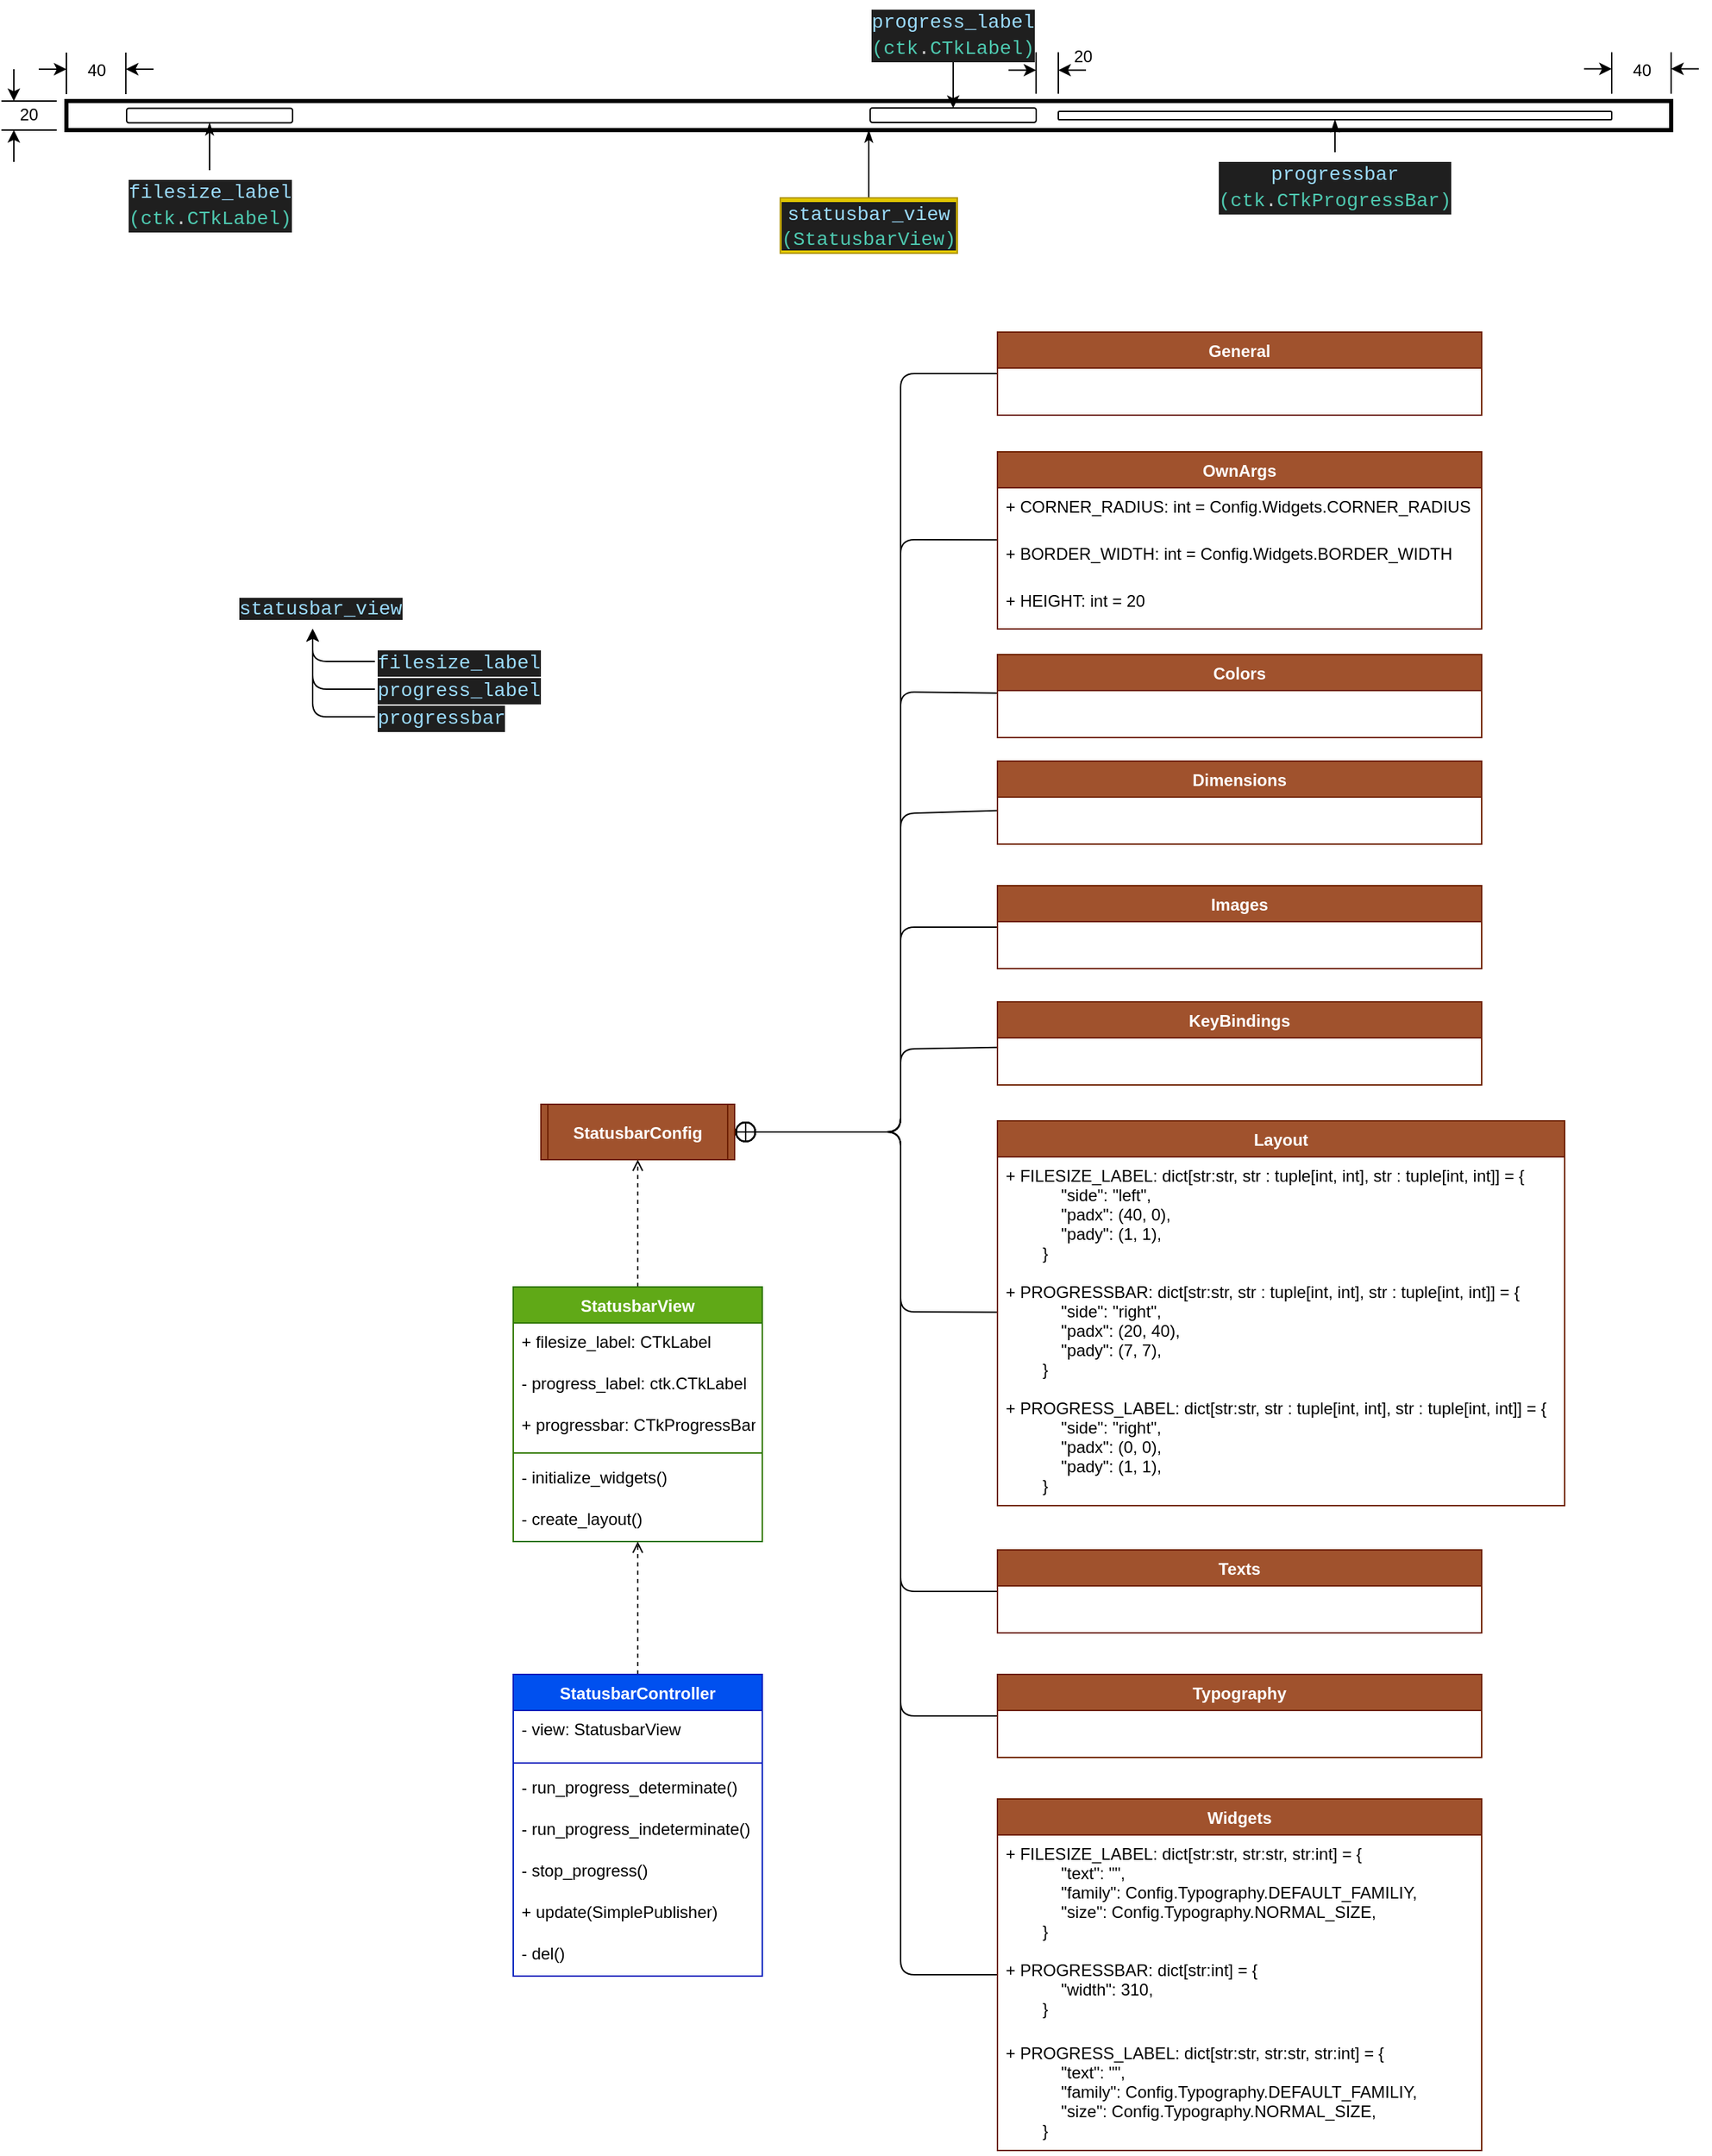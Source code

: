 <mxfile>
    <diagram id="DgEz2Nre6y0FbyL9fLqx" name="Page-1">
        <mxGraphModel dx="11768" dy="-6302" grid="1" gridSize="10" guides="1" tooltips="1" connect="1" arrows="1" fold="1" page="1" pageScale="1" pageWidth="1169" pageHeight="827" math="0" shadow="0">
            <root>
                <mxCell id="0"/>
                <mxCell id="1" parent="0"/>
                <mxCell id="2" value="" style="rounded=0;whiteSpace=wrap;html=1;strokeWidth=3;" parent="1" vertex="1">
                    <mxGeometry x="-8122.99" y="8353" width="1160" height="21" as="geometry"/>
                </mxCell>
                <mxCell id="3" value="" style="rounded=1;whiteSpace=wrap;html=1;" parent="1" vertex="1">
                    <mxGeometry x="-8079.49" y="8358.25" width="120" height="10.5" as="geometry"/>
                </mxCell>
                <mxCell id="4" value="" style="rounded=1;whiteSpace=wrap;html=1;" parent="1" vertex="1">
                    <mxGeometry x="-7406" y="8360.5" width="400" height="6" as="geometry"/>
                </mxCell>
                <mxCell id="5" style="edgeStyle=none;html=1;entryX=0.5;entryY=1;entryDx=0;entryDy=0;startArrow=none;startFill=0;endArrow=classicThin;endFill=1;" parent="1" source="6" target="2" edge="1">
                    <mxGeometry relative="1" as="geometry"/>
                </mxCell>
                <mxCell id="6" value="&lt;div style=&quot;color: rgb(204, 204, 204); background-color: rgb(31, 31, 31); font-family: Consolas, &amp;quot;Courier New&amp;quot;, monospace; font-size: 14px; line-height: 19px;&quot;&gt;&lt;span style=&quot;color: #9cdcfe;&quot;&gt;statusbar_view&lt;/span&gt;&lt;/div&gt;&lt;span style=&quot;color: rgb(78, 201, 176); font-family: Consolas, &amp;quot;Courier New&amp;quot;, monospace; font-size: 14px; background-color: rgb(31, 31, 31);&quot;&gt;(&lt;/span&gt;&lt;span style=&quot;color: rgb(78, 201, 176); background-color: rgb(31, 31, 31); font-family: Consolas, &amp;quot;Courier New&amp;quot;, monospace; font-size: 14px;&quot;&gt;StatusbarView)&lt;/span&gt;&lt;span style=&quot;color: rgb(78, 201, 176); font-family: Consolas, &amp;quot;Courier New&amp;quot;, monospace; font-size: 14px; background-color: rgb(31, 31, 31);&quot;&gt;&lt;br&gt;&lt;/span&gt;" style="text;html=1;strokeColor=#B09500;fillColor=#e3c800;align=center;verticalAlign=middle;whiteSpace=wrap;rounded=0;fontColor=#000000;" parent="1" vertex="1">
                    <mxGeometry x="-7606.99" y="8423" width="127.99" height="40" as="geometry"/>
                </mxCell>
                <mxCell id="7" style="edgeStyle=none;html=1;entryX=0.5;entryY=1;entryDx=0;entryDy=0;startArrow=none;startFill=0;endArrow=classicThin;endFill=1;" parent="1" source="8" target="3" edge="1">
                    <mxGeometry relative="1" as="geometry"/>
                </mxCell>
                <mxCell id="8" value="&lt;div style=&quot;color: rgb(204, 204, 204); background-color: rgb(31, 31, 31); font-family: Consolas, &amp;quot;Courier New&amp;quot;, monospace; font-weight: normal; font-size: 14px; line-height: 19px;&quot;&gt;&lt;div&gt;&lt;span style=&quot;color: #9cdcfe;&quot;&gt;filesize_label&lt;/span&gt;&lt;/div&gt;&lt;div&gt;&lt;span style=&quot;color: #4ec9b0;&quot;&gt;(ctk&lt;/span&gt;&lt;span style=&quot;color: #cccccc;&quot;&gt;.&lt;/span&gt;&lt;span style=&quot;color: #4ec9b0;&quot;&gt;CTkLabel)&lt;/span&gt;&lt;/div&gt;&lt;/div&gt;" style="text;whiteSpace=wrap;html=1;align=center;" parent="1" vertex="1">
                    <mxGeometry x="-8079.49" y="8403" width="120" height="40" as="geometry"/>
                </mxCell>
                <mxCell id="9" style="edgeStyle=none;html=1;entryX=0.5;entryY=1;entryDx=0;entryDy=0;startArrow=none;startFill=0;endArrow=classicThin;endFill=1;" parent="1" source="10" target="4" edge="1">
                    <mxGeometry relative="1" as="geometry"/>
                </mxCell>
                <mxCell id="10" value="&lt;div style=&quot;background-color: rgb(31, 31, 31); font-family: Consolas, &amp;quot;Courier New&amp;quot;, monospace; font-weight: normal; font-size: 14px; line-height: 19px;&quot;&gt;&lt;div style=&quot;color: rgb(204, 204, 204);&quot;&gt;&lt;span style=&quot;color: #9cdcfe;&quot;&gt;progressbar&lt;/span&gt;&lt;/div&gt;&lt;div style=&quot;&quot;&gt;&lt;span style=&quot;color: rgb(78, 201, 176);&quot;&gt;(ctk&lt;/span&gt;&lt;span style=&quot;color: rgb(204, 204, 204);&quot;&gt;.&lt;/span&gt;&lt;span style=&quot;color: rgb(78, 201, 176);&quot;&gt;CTkProgressBar)&lt;/span&gt;&lt;/div&gt;&lt;/div&gt;" style="text;whiteSpace=wrap;html=1;align=center;" parent="1" vertex="1">
                    <mxGeometry x="-7286" y="8390" width="160" height="40" as="geometry"/>
                </mxCell>
                <mxCell id="11" value="" style="rounded=1;whiteSpace=wrap;html=1;" parent="1" vertex="1">
                    <mxGeometry x="-7542" y="8358" width="120" height="10.5" as="geometry"/>
                </mxCell>
                <mxCell id="12" style="edgeStyle=none;html=1;entryX=0.5;entryY=0;entryDx=0;entryDy=0;" parent="1" source="13" target="11" edge="1">
                    <mxGeometry relative="1" as="geometry"/>
                </mxCell>
                <mxCell id="13" value="&lt;div style=&quot;color: rgb(204, 204, 204); background-color: rgb(31, 31, 31); font-family: Consolas, &amp;quot;Courier New&amp;quot;, monospace; font-weight: normal; font-size: 14px; line-height: 19px;&quot;&gt;&lt;div&gt;&lt;span style=&quot;color: #9cdcfe;&quot;&gt;progress_label&lt;/span&gt;&lt;/div&gt;&lt;div&gt;&lt;span style=&quot;color: #4ec9b0;&quot;&gt;(ctk&lt;/span&gt;&lt;span style=&quot;color: #cccccc;&quot;&gt;.&lt;/span&gt;&lt;span style=&quot;color: #4ec9b0;&quot;&gt;CTkLabel)&lt;/span&gt;&lt;/div&gt;&lt;/div&gt;" style="text;whiteSpace=wrap;html=1;align=center;" parent="1" vertex="1">
                    <mxGeometry x="-7542.0" y="8280" width="120" height="40" as="geometry"/>
                </mxCell>
                <mxCell id="14" value="" style="endArrow=none;html=1;" parent="1" edge="1">
                    <mxGeometry width="50" height="50" relative="1" as="geometry">
                        <mxPoint x="-8170" y="8353" as="sourcePoint"/>
                        <mxPoint x="-8130" y="8353" as="targetPoint"/>
                    </mxGeometry>
                </mxCell>
                <mxCell id="15" value="" style="endArrow=none;html=1;" parent="1" edge="1">
                    <mxGeometry width="50" height="50" relative="1" as="geometry">
                        <mxPoint x="-8170" y="8374" as="sourcePoint"/>
                        <mxPoint x="-8130" y="8374" as="targetPoint"/>
                    </mxGeometry>
                </mxCell>
                <mxCell id="16" value="" style="endArrow=classic;html=1;" parent="1" edge="1">
                    <mxGeometry width="50" height="50" relative="1" as="geometry">
                        <mxPoint x="-8161" y="8330" as="sourcePoint"/>
                        <mxPoint x="-8161" y="8353" as="targetPoint"/>
                    </mxGeometry>
                </mxCell>
                <mxCell id="17" value="" style="endArrow=classic;html=1;" parent="1" edge="1">
                    <mxGeometry width="50" height="50" relative="1" as="geometry">
                        <mxPoint x="-8161" y="8397" as="sourcePoint"/>
                        <mxPoint x="-8161" y="8374" as="targetPoint"/>
                    </mxGeometry>
                </mxCell>
                <mxCell id="18" value="20" style="text;html=1;strokeColor=none;fillColor=none;align=center;verticalAlign=middle;whiteSpace=wrap;rounded=0;" parent="1" vertex="1">
                    <mxGeometry x="-8165" y="8352.5" width="30" height="21.5" as="geometry"/>
                </mxCell>
                <mxCell id="19" value="" style="endArrow=none;html=1;" edge="1" parent="1">
                    <mxGeometry width="50" height="50" relative="1" as="geometry">
                        <mxPoint x="-8122.99" y="8318" as="sourcePoint"/>
                        <mxPoint x="-8122.99" y="8348" as="targetPoint"/>
                    </mxGeometry>
                </mxCell>
                <mxCell id="20" value="" style="endArrow=none;html=1;" edge="1" parent="1">
                    <mxGeometry width="50" height="50" relative="1" as="geometry">
                        <mxPoint x="-8080.06" y="8318" as="sourcePoint"/>
                        <mxPoint x="-8080.06" y="8348" as="targetPoint"/>
                    </mxGeometry>
                </mxCell>
                <mxCell id="21" value="" style="endArrow=classic;html=1;" edge="1" parent="1">
                    <mxGeometry width="50" height="50" relative="1" as="geometry">
                        <mxPoint x="-8143" y="8330" as="sourcePoint"/>
                        <mxPoint x="-8123" y="8330" as="targetPoint"/>
                    </mxGeometry>
                </mxCell>
                <mxCell id="22" value="" style="endArrow=classic;html=1;" edge="1" parent="1">
                    <mxGeometry width="50" height="50" relative="1" as="geometry">
                        <mxPoint x="-8060" y="8330" as="sourcePoint"/>
                        <mxPoint x="-8080" y="8330" as="targetPoint"/>
                    </mxGeometry>
                </mxCell>
                <mxCell id="23" value="40" style="text;html=1;strokeColor=none;fillColor=none;align=center;verticalAlign=middle;whiteSpace=wrap;rounded=0;" vertex="1" parent="1">
                    <mxGeometry x="-8116" y="8320" width="30" height="21.5" as="geometry"/>
                </mxCell>
                <mxCell id="24" value="" style="endArrow=none;html=1;" edge="1" parent="1">
                    <mxGeometry width="50" height="50" relative="1" as="geometry">
                        <mxPoint x="-7422.11" y="8317.75" as="sourcePoint"/>
                        <mxPoint x="-7422.11" y="8347.75" as="targetPoint"/>
                    </mxGeometry>
                </mxCell>
                <mxCell id="25" value="" style="endArrow=none;html=1;" edge="1" parent="1">
                    <mxGeometry width="50" height="50" relative="1" as="geometry">
                        <mxPoint x="-7405.99" y="8317.75" as="sourcePoint"/>
                        <mxPoint x="-7405.99" y="8347.75" as="targetPoint"/>
                    </mxGeometry>
                </mxCell>
                <mxCell id="26" value="" style="endArrow=classic;html=1;" edge="1" parent="1">
                    <mxGeometry width="50" height="50" relative="1" as="geometry">
                        <mxPoint x="-7442" y="8330.69" as="sourcePoint"/>
                        <mxPoint x="-7422" y="8330.69" as="targetPoint"/>
                    </mxGeometry>
                </mxCell>
                <mxCell id="27" value="" style="endArrow=classic;html=1;" edge="1" parent="1">
                    <mxGeometry width="50" height="50" relative="1" as="geometry">
                        <mxPoint x="-7385.99" y="8330.69" as="sourcePoint"/>
                        <mxPoint x="-7405.99" y="8330.69" as="targetPoint"/>
                    </mxGeometry>
                </mxCell>
                <mxCell id="28" value="20" style="text;html=1;strokeColor=none;fillColor=none;align=center;verticalAlign=middle;whiteSpace=wrap;rounded=0;" vertex="1" parent="1">
                    <mxGeometry x="-7403" y="8310" width="30" height="21.5" as="geometry"/>
                </mxCell>
                <mxCell id="29" value="" style="endArrow=none;html=1;" edge="1" parent="1">
                    <mxGeometry width="50" height="50" relative="1" as="geometry">
                        <mxPoint x="-7005.99" y="8317.75" as="sourcePoint"/>
                        <mxPoint x="-7005.99" y="8347.75" as="targetPoint"/>
                    </mxGeometry>
                </mxCell>
                <mxCell id="30" value="" style="endArrow=none;html=1;" edge="1" parent="1">
                    <mxGeometry width="50" height="50" relative="1" as="geometry">
                        <mxPoint x="-6963.06" y="8317.75" as="sourcePoint"/>
                        <mxPoint x="-6963.06" y="8347.75" as="targetPoint"/>
                    </mxGeometry>
                </mxCell>
                <mxCell id="31" value="" style="endArrow=classic;html=1;" edge="1" parent="1">
                    <mxGeometry width="50" height="50" relative="1" as="geometry">
                        <mxPoint x="-7026" y="8329.75" as="sourcePoint"/>
                        <mxPoint x="-7006" y="8329.75" as="targetPoint"/>
                    </mxGeometry>
                </mxCell>
                <mxCell id="32" value="" style="endArrow=classic;html=1;" edge="1" parent="1">
                    <mxGeometry width="50" height="50" relative="1" as="geometry">
                        <mxPoint x="-6943" y="8329.75" as="sourcePoint"/>
                        <mxPoint x="-6963" y="8329.75" as="targetPoint"/>
                    </mxGeometry>
                </mxCell>
                <mxCell id="33" value="40" style="text;html=1;strokeColor=none;fillColor=none;align=center;verticalAlign=middle;whiteSpace=wrap;rounded=0;" vertex="1" parent="1">
                    <mxGeometry x="-6999" y="8319.75" width="30" height="21.5" as="geometry"/>
                </mxCell>
                <mxCell id="82" style="edgeStyle=none;html=1;dashed=1;endArrow=open;endFill=0;" edge="1" parent="1" source="34" target="52">
                    <mxGeometry relative="1" as="geometry"/>
                </mxCell>
                <mxCell id="34" value="StatusbarView" style="swimlane;fontStyle=1;align=center;verticalAlign=top;childLayout=stackLayout;horizontal=1;startSize=26;horizontalStack=0;resizeParent=1;resizeParentMax=0;resizeLast=0;collapsible=1;marginBottom=0;rounded=0;fillColor=#60a917;fontColor=#ffffff;strokeColor=#2D7600;" vertex="1" parent="1">
                    <mxGeometry x="-7800" y="9210" width="180" height="184" as="geometry"/>
                </mxCell>
                <mxCell id="35" value="+ filesize_label: CTkLabel" style="text;strokeColor=none;fillColor=none;align=left;verticalAlign=top;spacingLeft=4;spacingRight=4;overflow=hidden;rotatable=0;points=[[0,0.5],[1,0.5]];portConstraint=eastwest;rounded=0;" vertex="1" parent="34">
                    <mxGeometry y="26" width="180" height="30" as="geometry"/>
                </mxCell>
                <mxCell id="36" value="- progress_label: ctk.CTkLabel" style="text;strokeColor=none;fillColor=none;align=left;verticalAlign=top;spacingLeft=4;spacingRight=4;overflow=hidden;rotatable=0;points=[[0,0.5],[1,0.5]];portConstraint=eastwest;rounded=0;" vertex="1" parent="34">
                    <mxGeometry y="56" width="180" height="30" as="geometry"/>
                </mxCell>
                <mxCell id="46" value="+ progressbar: CTkProgressBar" style="text;strokeColor=none;fillColor=none;align=left;verticalAlign=top;spacingLeft=4;spacingRight=4;overflow=hidden;rotatable=0;points=[[0,0.5],[1,0.5]];portConstraint=eastwest;rounded=0;" vertex="1" parent="34">
                    <mxGeometry y="86" width="180" height="30" as="geometry"/>
                </mxCell>
                <mxCell id="37" value="" style="line;strokeWidth=1;fillColor=none;align=left;verticalAlign=middle;spacingTop=-1;spacingLeft=3;spacingRight=3;rotatable=0;labelPosition=right;points=[];portConstraint=eastwest;strokeColor=inherit;rounded=0;" vertex="1" parent="34">
                    <mxGeometry y="116" width="180" height="8" as="geometry"/>
                </mxCell>
                <mxCell id="38" value="- initialize_widgets()" style="text;strokeColor=none;fillColor=none;align=left;verticalAlign=top;spacingLeft=4;spacingRight=4;overflow=hidden;rotatable=0;points=[[0,0.5],[1,0.5]];portConstraint=eastwest;rounded=0;" vertex="1" parent="34">
                    <mxGeometry y="124" width="180" height="30" as="geometry"/>
                </mxCell>
                <mxCell id="39" value="- create_layout()" style="text;strokeColor=none;fillColor=none;align=left;verticalAlign=top;spacingLeft=4;spacingRight=4;overflow=hidden;rotatable=0;points=[[0,0.5],[1,0.5]];portConstraint=eastwest;rounded=0;" vertex="1" parent="34">
                    <mxGeometry y="154" width="180" height="30" as="geometry"/>
                </mxCell>
                <mxCell id="49" style="edgeStyle=none;html=1;endArrow=open;endFill=0;dashed=1;" edge="1" parent="1" source="40" target="34">
                    <mxGeometry relative="1" as="geometry"/>
                </mxCell>
                <mxCell id="40" value="StatusbarController" style="swimlane;fontStyle=1;align=center;verticalAlign=top;childLayout=stackLayout;horizontal=1;startSize=26;horizontalStack=0;resizeParent=1;resizeParentMax=0;resizeLast=0;collapsible=1;marginBottom=0;rounded=0;fillColor=#0050ef;fontColor=#ffffff;strokeColor=#001DBC;" vertex="1" parent="1">
                    <mxGeometry x="-7800" y="9490" width="180" height="218" as="geometry"/>
                </mxCell>
                <mxCell id="41" value="- view: StatusbarView" style="text;strokeColor=none;fillColor=none;align=left;verticalAlign=top;spacingLeft=4;spacingRight=4;overflow=hidden;rotatable=0;points=[[0,0.5],[1,0.5]];portConstraint=eastwest;rounded=0;" vertex="1" parent="40">
                    <mxGeometry y="26" width="180" height="34" as="geometry"/>
                </mxCell>
                <mxCell id="42" value="" style="line;strokeWidth=1;fillColor=none;align=left;verticalAlign=middle;spacingTop=-1;spacingLeft=3;spacingRight=3;rotatable=0;labelPosition=right;points=[];portConstraint=eastwest;strokeColor=inherit;rounded=0;" vertex="1" parent="40">
                    <mxGeometry y="60" width="180" height="8" as="geometry"/>
                </mxCell>
                <mxCell id="43" value="- run_progress_determinate()" style="text;strokeColor=none;fillColor=none;align=left;verticalAlign=top;spacingLeft=4;spacingRight=4;overflow=hidden;rotatable=0;points=[[0,0.5],[1,0.5]];portConstraint=eastwest;rounded=0;" vertex="1" parent="40">
                    <mxGeometry y="68" width="180" height="30" as="geometry"/>
                </mxCell>
                <mxCell id="47" value="- run_progress_indeterminate()" style="text;strokeColor=none;fillColor=none;align=left;verticalAlign=top;spacingLeft=4;spacingRight=4;overflow=hidden;rotatable=0;points=[[0,0.5],[1,0.5]];portConstraint=eastwest;rounded=0;" vertex="1" parent="40">
                    <mxGeometry y="98" width="180" height="30" as="geometry"/>
                </mxCell>
                <mxCell id="44" value="- stop_progress()" style="text;strokeColor=none;fillColor=none;align=left;verticalAlign=top;spacingLeft=4;spacingRight=4;overflow=hidden;rotatable=0;points=[[0,0.5],[1,0.5]];portConstraint=eastwest;rounded=0;" vertex="1" parent="40">
                    <mxGeometry y="128" width="180" height="30" as="geometry"/>
                </mxCell>
                <mxCell id="45" value="+ update(SimplePublisher)" style="text;strokeColor=none;fillColor=none;align=left;verticalAlign=top;spacingLeft=4;spacingRight=4;overflow=hidden;rotatable=0;points=[[0,0.5],[1,0.5]];portConstraint=eastwest;rounded=0;" vertex="1" parent="40">
                    <mxGeometry y="158" width="180" height="30" as="geometry"/>
                </mxCell>
                <mxCell id="48" value="- del()" style="text;strokeColor=none;fillColor=none;align=left;verticalAlign=top;spacingLeft=4;spacingRight=4;overflow=hidden;rotatable=0;points=[[0,0.5],[1,0.5]];portConstraint=eastwest;rounded=0;" vertex="1" parent="40">
                    <mxGeometry y="188" width="180" height="30" as="geometry"/>
                </mxCell>
                <mxCell id="50" style="edgeStyle=none;html=1;entryX=1;entryY=0.5;entryDx=0;entryDy=0;endArrow=circlePlus;endFill=0;" edge="1" parent="1" source="51" target="52">
                    <mxGeometry relative="1" as="geometry">
                        <Array as="points">
                            <mxPoint x="-7520" y="8550"/>
                            <mxPoint x="-7520" y="9098"/>
                        </Array>
                    </mxGeometry>
                </mxCell>
                <mxCell id="51" value="General" style="swimlane;fontStyle=1;align=center;verticalAlign=top;childLayout=stackLayout;horizontal=1;startSize=26;horizontalStack=0;resizeParent=1;resizeParentMax=0;resizeLast=0;collapsible=1;marginBottom=0;rounded=0;fillColor=#a0522d;fontColor=#ffffff;strokeColor=#6D1F00;" vertex="1" parent="1">
                    <mxGeometry x="-7450" y="8520" width="350" height="60" as="geometry"/>
                </mxCell>
                <mxCell id="52" value="StatusbarConfig" style="shape=process2;fixedSize=1;size=5;fontStyle=1;fillColor=#a0522d;fontColor=#ffffff;strokeColor=#6D1F00;" vertex="1" parent="1">
                    <mxGeometry x="-7780" y="9078" width="140" height="40" as="geometry"/>
                </mxCell>
                <mxCell id="53" style="edgeStyle=none;html=1;entryX=1;entryY=0.5;entryDx=0;entryDy=0;endArrow=circlePlus;endFill=0;" edge="1" parent="1" source="54" target="52">
                    <mxGeometry relative="1" as="geometry">
                        <Array as="points">
                            <mxPoint x="-7520" y="8780"/>
                            <mxPoint x="-7520" y="9098"/>
                        </Array>
                    </mxGeometry>
                </mxCell>
                <mxCell id="54" value="Colors" style="swimlane;fontStyle=1;align=center;verticalAlign=top;childLayout=stackLayout;horizontal=1;startSize=26;horizontalStack=0;resizeParent=1;resizeParentMax=0;resizeLast=0;collapsible=1;marginBottom=0;rounded=0;fillColor=#a0522d;fontColor=#ffffff;strokeColor=#6D1F00;" vertex="1" parent="1">
                    <mxGeometry x="-7450" y="8753" width="350" height="60" as="geometry"/>
                </mxCell>
                <mxCell id="55" style="edgeStyle=none;html=1;entryX=1;entryY=0.5;entryDx=0;entryDy=0;endArrow=circlePlus;endFill=0;" edge="1" parent="1" source="56" target="52">
                    <mxGeometry relative="1" as="geometry">
                        <Array as="points">
                            <mxPoint x="-7520" y="8868"/>
                            <mxPoint x="-7520" y="9098"/>
                        </Array>
                    </mxGeometry>
                </mxCell>
                <mxCell id="56" value="Dimensions" style="swimlane;fontStyle=1;align=center;verticalAlign=top;childLayout=stackLayout;horizontal=1;startSize=26;horizontalStack=0;resizeParent=1;resizeParentMax=0;resizeLast=0;collapsible=1;marginBottom=0;rounded=0;fillColor=#a0522d;fontColor=#ffffff;strokeColor=#6D1F00;" vertex="1" parent="1">
                    <mxGeometry x="-7450" y="8830" width="350" height="60" as="geometry"/>
                </mxCell>
                <mxCell id="57" style="edgeStyle=none;html=1;entryX=1;entryY=0.5;entryDx=0;entryDy=0;endArrow=circlePlus;endFill=0;" edge="1" parent="1" source="58" target="52">
                    <mxGeometry relative="1" as="geometry">
                        <Array as="points">
                            <mxPoint x="-7520" y="8950"/>
                            <mxPoint x="-7520" y="9098"/>
                        </Array>
                    </mxGeometry>
                </mxCell>
                <mxCell id="58" value="Images" style="swimlane;fontStyle=1;align=center;verticalAlign=top;childLayout=stackLayout;horizontal=1;startSize=26;horizontalStack=0;resizeParent=1;resizeParentMax=0;resizeLast=0;collapsible=1;marginBottom=0;rounded=0;fillColor=#a0522d;fontColor=#ffffff;strokeColor=#6D1F00;" vertex="1" parent="1">
                    <mxGeometry x="-7450" y="8920" width="350" height="60" as="geometry"/>
                </mxCell>
                <mxCell id="59" style="edgeStyle=none;html=1;entryX=1;entryY=0.5;entryDx=0;entryDy=0;endArrow=circlePlus;endFill=0;" edge="1" parent="1" source="60" target="52">
                    <mxGeometry relative="1" as="geometry">
                        <Array as="points">
                            <mxPoint x="-7520" y="9228"/>
                            <mxPoint x="-7520" y="9098"/>
                        </Array>
                    </mxGeometry>
                </mxCell>
                <mxCell id="60" value="Layout" style="swimlane;fontStyle=1;align=center;verticalAlign=top;childLayout=stackLayout;horizontal=1;startSize=26;horizontalStack=0;resizeParent=1;resizeParentMax=0;resizeLast=0;collapsible=1;marginBottom=0;rounded=0;fillColor=#a0522d;fontColor=#ffffff;strokeColor=#6D1F00;" vertex="1" parent="1">
                    <mxGeometry x="-7450" y="9090" width="410" height="278" as="geometry"/>
                </mxCell>
                <mxCell id="61" value="+ FILESIZE_LABEL: dict[str:str, str : tuple[int, int], str : tuple[int, int]] = {&#10;            &quot;side&quot;: &quot;left&quot;,&#10;            &quot;padx&quot;: (40, 0),&#10;            &quot;pady&quot;: (1, 1),&#10;        }" style="text;strokeColor=none;fillColor=none;align=left;verticalAlign=top;spacingLeft=4;spacingRight=4;overflow=hidden;rotatable=0;points=[[0,0.5],[1,0.5]];portConstraint=eastwest;rounded=0;" vertex="1" parent="60">
                    <mxGeometry y="26" width="410" height="84" as="geometry"/>
                </mxCell>
                <mxCell id="62" value="+ PROGRESSBAR: dict[str:str, str : tuple[int, int], str : tuple[int, int]] = {&#10;            &quot;side&quot;: &quot;right&quot;,&#10;            &quot;padx&quot;: (20, 40),&#10;            &quot;pady&quot;: (7, 7),&#10;        }" style="text;strokeColor=none;fillColor=none;align=left;verticalAlign=top;spacingLeft=4;spacingRight=4;overflow=hidden;rotatable=0;points=[[0,0.5],[1,0.5]];portConstraint=eastwest;rounded=0;" vertex="1" parent="60">
                    <mxGeometry y="110" width="410" height="84" as="geometry"/>
                </mxCell>
                <mxCell id="63" value="+ PROGRESS_LABEL: dict[str:str, str : tuple[int, int], str : tuple[int, int]] = {&#10;            &quot;side&quot;: &quot;right&quot;,&#10;            &quot;padx&quot;: (0, 0),&#10;            &quot;pady&quot;: (1, 1),&#10;        }" style="text;strokeColor=none;fillColor=none;align=left;verticalAlign=top;spacingLeft=4;spacingRight=4;overflow=hidden;rotatable=0;points=[[0,0.5],[1,0.5]];portConstraint=eastwest;rounded=0;" vertex="1" parent="60">
                    <mxGeometry y="194" width="410" height="84" as="geometry"/>
                </mxCell>
                <mxCell id="64" style="edgeStyle=none;html=1;entryX=1;entryY=0.5;entryDx=0;entryDy=0;endArrow=circlePlus;endFill=0;" edge="1" parent="1" source="65" target="52">
                    <mxGeometry relative="1" as="geometry">
                        <Array as="points">
                            <mxPoint x="-7520" y="9520"/>
                            <mxPoint x="-7520" y="9098"/>
                        </Array>
                    </mxGeometry>
                </mxCell>
                <mxCell id="65" value="Typography" style="swimlane;fontStyle=1;align=center;verticalAlign=top;childLayout=stackLayout;horizontal=1;startSize=26;horizontalStack=0;resizeParent=1;resizeParentMax=0;resizeLast=0;collapsible=1;marginBottom=0;rounded=0;fillColor=#a0522d;fontColor=#ffffff;strokeColor=#6D1F00;" vertex="1" parent="1">
                    <mxGeometry x="-7450" y="9490" width="350" height="60" as="geometry"/>
                </mxCell>
                <mxCell id="66" style="edgeStyle=none;html=1;entryX=1;entryY=0.5;entryDx=0;entryDy=0;endArrow=circlePlus;endFill=0;" edge="1" parent="1" source="67" target="52">
                    <mxGeometry relative="1" as="geometry">
                        <Array as="points">
                            <mxPoint x="-7520" y="9430"/>
                            <mxPoint x="-7520" y="9098"/>
                        </Array>
                    </mxGeometry>
                </mxCell>
                <mxCell id="67" value="Texts" style="swimlane;fontStyle=1;align=center;verticalAlign=top;childLayout=stackLayout;horizontal=1;startSize=26;horizontalStack=0;resizeParent=1;resizeParentMax=0;resizeLast=0;collapsible=1;marginBottom=0;rounded=0;fillColor=#a0522d;fontColor=#ffffff;strokeColor=#6D1F00;" vertex="1" parent="1">
                    <mxGeometry x="-7450" y="9400" width="350" height="60" as="geometry"/>
                </mxCell>
                <mxCell id="68" style="edgeStyle=none;html=1;entryX=1;entryY=0.5;entryDx=0;entryDy=0;endArrow=circlePlus;endFill=0;" edge="1" parent="1" source="78" target="52">
                    <mxGeometry relative="1" as="geometry">
                        <Array as="points">
                            <mxPoint x="-7520" y="9707"/>
                            <mxPoint x="-7520" y="9098"/>
                        </Array>
                        <mxPoint x="-7450" y="9607.429" as="sourcePoint"/>
                    </mxGeometry>
                </mxCell>
                <mxCell id="70" style="edgeStyle=none;html=1;entryX=1;entryY=0.5;entryDx=0;entryDy=0;endArrow=circlePlus;endFill=0;" edge="1" parent="1" source="71" target="52">
                    <mxGeometry relative="1" as="geometry">
                        <Array as="points">
                            <mxPoint x="-7520" y="8670"/>
                            <mxPoint x="-7520" y="9098"/>
                        </Array>
                    </mxGeometry>
                </mxCell>
                <mxCell id="71" value="OwnArgs" style="swimlane;fontStyle=1;align=center;verticalAlign=top;childLayout=stackLayout;horizontal=1;startSize=26;horizontalStack=0;resizeParent=1;resizeParentMax=0;resizeLast=0;collapsible=1;marginBottom=0;rounded=0;fillColor=#a0522d;fontColor=#ffffff;strokeColor=#6D1F00;" vertex="1" parent="1">
                    <mxGeometry x="-7450" y="8606.5" width="350" height="128" as="geometry"/>
                </mxCell>
                <mxCell id="72" value="+ CORNER_RADIUS: int = Config.Widgets.CORNER_RADIUS" style="text;strokeColor=none;fillColor=none;align=left;verticalAlign=top;spacingLeft=4;spacingRight=4;overflow=hidden;rotatable=0;points=[[0,0.5],[1,0.5]];portConstraint=eastwest;rounded=0;" vertex="1" parent="71">
                    <mxGeometry y="26" width="350" height="34" as="geometry"/>
                </mxCell>
                <mxCell id="76" value="+ BORDER_WIDTH: int = Config.Widgets.BORDER_WIDTH" style="text;strokeColor=none;fillColor=none;align=left;verticalAlign=top;spacingLeft=4;spacingRight=4;overflow=hidden;rotatable=0;points=[[0,0.5],[1,0.5]];portConstraint=eastwest;rounded=0;" vertex="1" parent="71">
                    <mxGeometry y="60" width="350" height="34" as="geometry"/>
                </mxCell>
                <mxCell id="77" value="+ HEIGHT: int = 20" style="text;strokeColor=none;fillColor=none;align=left;verticalAlign=top;spacingLeft=4;spacingRight=4;overflow=hidden;rotatable=0;points=[[0,0.5],[1,0.5]];portConstraint=eastwest;rounded=0;" vertex="1" parent="71">
                    <mxGeometry y="94" width="350" height="34" as="geometry"/>
                </mxCell>
                <mxCell id="73" style="edgeStyle=none;html=1;entryX=1;entryY=0.5;entryDx=0;entryDy=0;endArrow=circlePlus;endFill=0;" edge="1" parent="1" source="74" target="52">
                    <mxGeometry relative="1" as="geometry">
                        <Array as="points">
                            <mxPoint x="-7520" y="9038"/>
                            <mxPoint x="-7520" y="9098"/>
                        </Array>
                    </mxGeometry>
                </mxCell>
                <mxCell id="74" value="KeyBindings" style="swimlane;fontStyle=1;align=center;verticalAlign=top;childLayout=stackLayout;horizontal=1;startSize=26;horizontalStack=0;resizeParent=1;resizeParentMax=0;resizeLast=0;collapsible=1;marginBottom=0;rounded=0;fillColor=#a0522d;fontColor=#ffffff;strokeColor=#6D1F00;" vertex="1" parent="1">
                    <mxGeometry x="-7450" y="9004" width="350" height="60" as="geometry"/>
                </mxCell>
                <mxCell id="78" value="Widgets" style="swimlane;fontStyle=1;align=center;verticalAlign=top;childLayout=stackLayout;horizontal=1;startSize=26;horizontalStack=0;resizeParent=1;resizeParentMax=0;resizeLast=0;collapsible=1;marginBottom=0;rounded=0;fillColor=#a0522d;fontColor=#ffffff;strokeColor=#6D1F00;" vertex="1" parent="1">
                    <mxGeometry x="-7450" y="9580" width="350" height="254" as="geometry"/>
                </mxCell>
                <mxCell id="79" value="+ FILESIZE_LABEL: dict[str:str, str:str, str:int] = {&#10;            &quot;text&quot;: &quot;&quot;,&#10;            &quot;family&quot;: Config.Typography.DEFAULT_FAMILIY,&#10;            &quot;size&quot;: Config.Typography.NORMAL_SIZE,&#10;        }" style="text;strokeColor=none;fillColor=none;align=left;verticalAlign=top;spacingLeft=4;spacingRight=4;overflow=hidden;rotatable=0;points=[[0,0.5],[1,0.5]];portConstraint=eastwest;rounded=0;" vertex="1" parent="78">
                    <mxGeometry y="26" width="350" height="84" as="geometry"/>
                </mxCell>
                <mxCell id="80" value="+ PROGRESSBAR: dict[str:int] = {&#10;            &quot;width&quot;: 310,&#10;        }" style="text;strokeColor=none;fillColor=none;align=left;verticalAlign=top;spacingLeft=4;spacingRight=4;overflow=hidden;rotatable=0;points=[[0,0.5],[1,0.5]];portConstraint=eastwest;rounded=0;" vertex="1" parent="78">
                    <mxGeometry y="110" width="350" height="60" as="geometry"/>
                </mxCell>
                <mxCell id="81" value="+ PROGRESS_LABEL: dict[str:str, str:str, str:int] = {&#10;            &quot;text&quot;: &quot;&quot;,&#10;            &quot;family&quot;: Config.Typography.DEFAULT_FAMILIY,&#10;            &quot;size&quot;: Config.Typography.NORMAL_SIZE,&#10;        }" style="text;strokeColor=none;fillColor=none;align=left;verticalAlign=top;spacingLeft=4;spacingRight=4;overflow=hidden;rotatable=0;points=[[0,0.5],[1,0.5]];portConstraint=eastwest;rounded=0;" vertex="1" parent="78">
                    <mxGeometry y="170" width="350" height="84" as="geometry"/>
                </mxCell>
                <mxCell id="83" value="&lt;span style=&quot;color: rgb(156, 220, 254); font-family: Consolas, &amp;quot;Courier New&amp;quot;, monospace; font-size: 14px; text-align: center; background-color: rgb(31, 31, 31);&quot;&gt;statusbar_view&lt;/span&gt;" style="text;whiteSpace=wrap;html=1;" vertex="1" parent="1">
                    <mxGeometry x="-8000" y="8704.5" width="110" height="30" as="geometry"/>
                </mxCell>
                <mxCell id="84" style="edgeStyle=none;html=1;entryX=0.5;entryY=1;entryDx=0;entryDy=0;" edge="1" parent="1" source="85" target="83">
                    <mxGeometry relative="1" as="geometry">
                        <Array as="points">
                            <mxPoint x="-7945" y="8758"/>
                        </Array>
                    </mxGeometry>
                </mxCell>
                <mxCell id="85" value="&lt;div style=&quot;color: rgb(204, 204, 204); background-color: rgb(31, 31, 31); font-family: Consolas, &amp;quot;Courier New&amp;quot;, monospace; font-size: 14px; line-height: 19px;&quot;&gt;&lt;span style=&quot;color: rgb(156, 220, 254); text-align: center;&quot;&gt;filesize_label&lt;/span&gt;&lt;br&gt;&lt;/div&gt;" style="text;whiteSpace=wrap;html=1;" vertex="1" parent="1">
                    <mxGeometry x="-7900" y="8743" width="110" height="30" as="geometry"/>
                </mxCell>
                <mxCell id="86" style="edgeStyle=none;html=1;entryX=0.5;entryY=1;entryDx=0;entryDy=0;" edge="1" parent="1" source="87" target="83">
                    <mxGeometry relative="1" as="geometry">
                        <Array as="points">
                            <mxPoint x="-7945" y="8778"/>
                        </Array>
                    </mxGeometry>
                </mxCell>
                <mxCell id="87" value="&lt;div style=&quot;color: rgb(204, 204, 204); background-color: rgb(31, 31, 31); font-family: Consolas, &amp;quot;Courier New&amp;quot;, monospace; font-weight: normal; font-size: 14px; line-height: 19px;&quot;&gt;&lt;span style=&quot;color: rgb(156, 220, 254); text-align: center;&quot;&gt;progress_label&lt;/span&gt;&lt;br&gt;&lt;/div&gt;" style="text;whiteSpace=wrap;html=1;" vertex="1" parent="1">
                    <mxGeometry x="-7900" y="8763" width="110" height="30" as="geometry"/>
                </mxCell>
                <mxCell id="88" style="edgeStyle=none;html=1;entryX=0.5;entryY=1;entryDx=0;entryDy=0;" edge="1" parent="1" source="89" target="83">
                    <mxGeometry relative="1" as="geometry">
                        <Array as="points">
                            <mxPoint x="-7945" y="8798"/>
                        </Array>
                    </mxGeometry>
                </mxCell>
                <mxCell id="89" value="&lt;div style=&quot;color: rgb(204, 204, 204); background-color: rgb(31, 31, 31); font-family: Consolas, &amp;quot;Courier New&amp;quot;, monospace; font-weight: normal; font-size: 14px; line-height: 19px;&quot;&gt;&lt;span style=&quot;color: rgb(156, 220, 254); text-align: center;&quot;&gt;progressbar&lt;/span&gt;&lt;br&gt;&lt;/div&gt;" style="text;whiteSpace=wrap;html=1;" vertex="1" parent="1">
                    <mxGeometry x="-7900" y="8783" width="90" height="30" as="geometry"/>
                </mxCell>
            </root>
        </mxGraphModel>
    </diagram>
</mxfile>